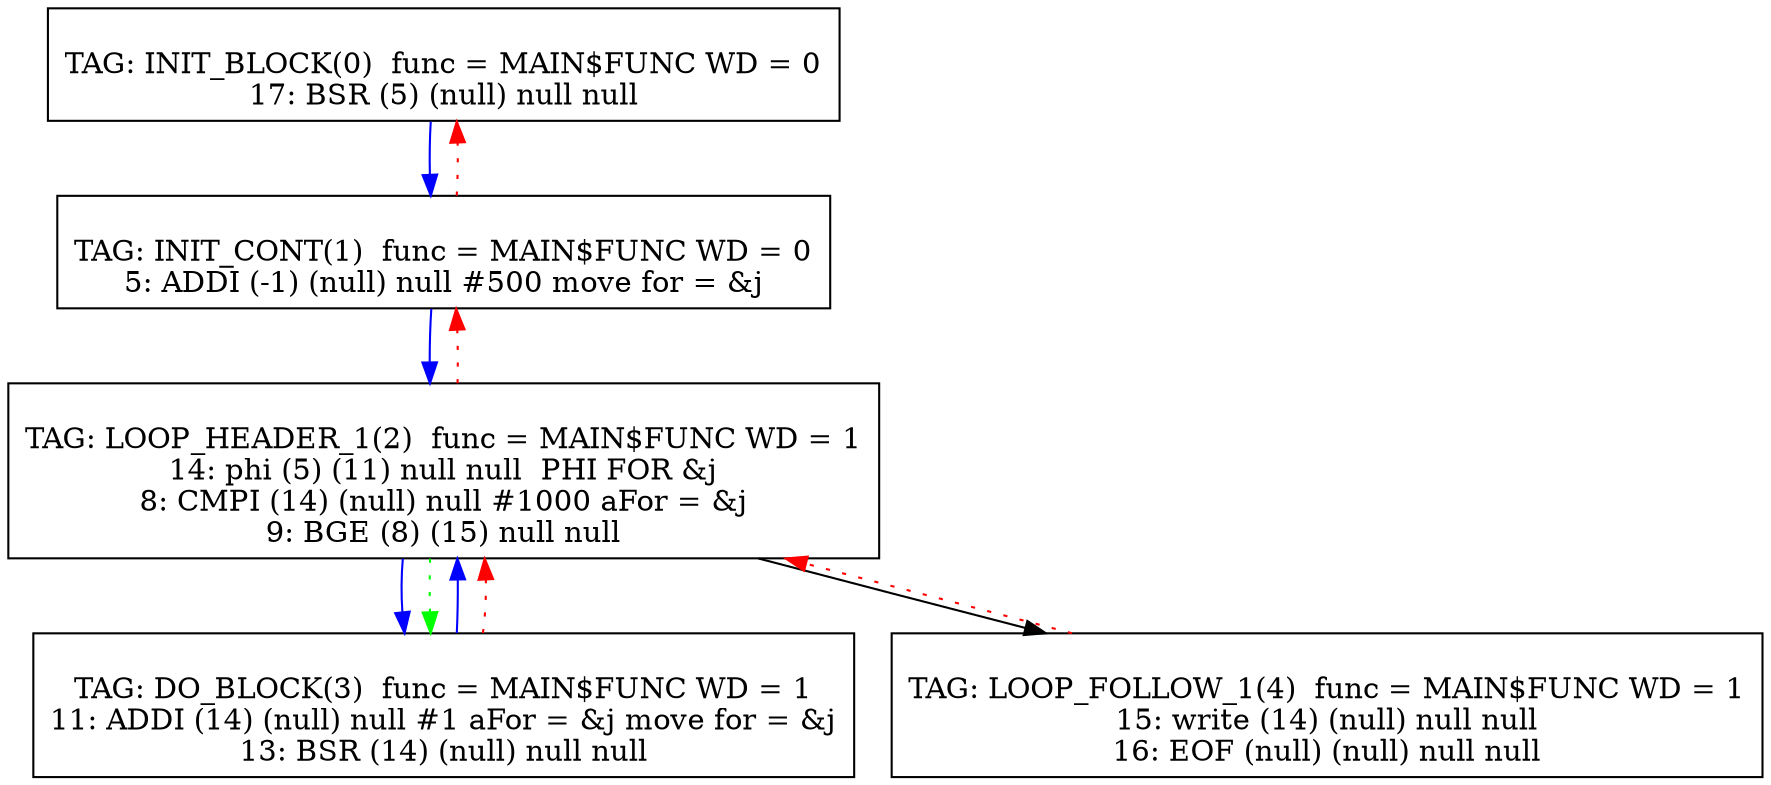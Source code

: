 digraph {
0[label="
TAG: INIT_BLOCK(0)  func = MAIN$FUNC WD = 0
17: BSR (5) (null) null null
"];
0[shape=box];
0 -> 1[color=blue]
1[label="
TAG: INIT_CONT(1)  func = MAIN$FUNC WD = 0
5: ADDI (-1) (null) null #500 move for = &j
"];
1[shape=box];
1 -> 2[color=blue]
1 -> 0[color=red][style=dotted]
2[label="
TAG: LOOP_HEADER_1(2)  func = MAIN$FUNC WD = 1
14: phi (5) (11) null null  PHI FOR &j
8: CMPI (14) (null) null #1000 aFor = &j
9: BGE (8) (15) null null
"];
2[shape=box];
2 -> 3[color=blue]
2 -> 4[color=black]
2 -> 1[color=red][style=dotted]
2 -> 3[color=green][style=dotted]
3[label="
TAG: DO_BLOCK(3)  func = MAIN$FUNC WD = 1
11: ADDI (14) (null) null #1 aFor = &j move for = &j
13: BSR (14) (null) null null
"];
3[shape=box];
3 -> 2[color=blue]
3 -> 2[color=red][style=dotted]
4[label="
TAG: LOOP_FOLLOW_1(4)  func = MAIN$FUNC WD = 1
15: write (14) (null) null null
16: EOF (null) (null) null null
"];
4[shape=box];
4 -> 2[color=red][style=dotted]
}